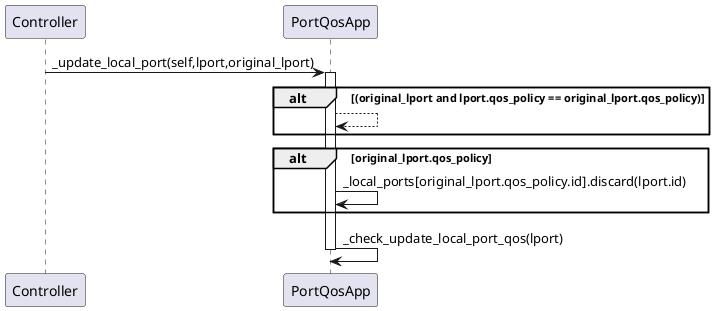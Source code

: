 @startuml  logical port updated
Controller->PortQosApp:_update_local_port(self,lport,original_lport)
activate PortQosApp
alt (original_lport and lport.qos_policy == original_lport.qos_policy)
    ' # Do nothing, if the port's qos is the same as db store.
    PortQosApp-->PortQosApp:
end
alt original_lport.qos_policy
    PortQosApp->PortQosApp:_local_ports[original_lport.qos_policy.id].discard(lport.id)
end
PortQosApp->PortQosApp:_check_update_local_port_qos(lport)
deactivate
@enduml